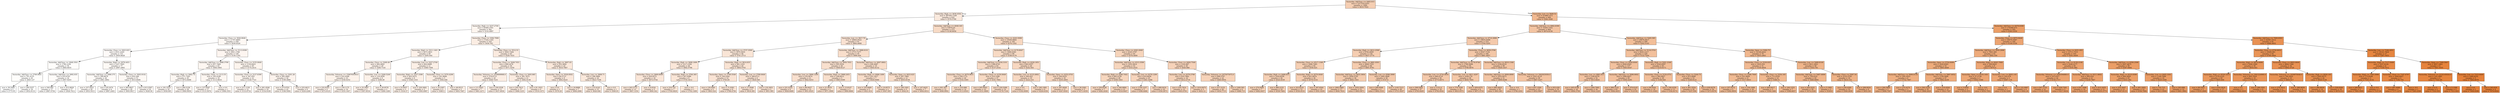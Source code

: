 digraph Tree {
node [shape=box, style="filled", color="black"] ;
graph [ranksep=equally, splines=polyline] ;
0 [label="Yesterday_AdjClose <= 4463.915\nmse = 1217532.0351\nsamples = 1484\nvalue = 4610.7022", fillcolor="#e5813963"] ;
1 [label="Yesterday_High <= 3636.4502\nmse = 287593.7169\nsamples = 635\nvalue = 3576.5766", fillcolor="#e581392b"] ;
0 -> 1 [labeldistance=2.5, labelangle=45, headlabel="True"] ;
2 [label="Yesterday_High <= 3237.2749\nmse = 45460.3761\nsamples = 362\nvalue = 3152.4997", fillcolor="#e5813914"] ;
1 -> 2 ;
3 [label="Yesterday_Close <= 3026.9648\nmse = 11767.6693\nsamples = 259\nvalue = 3039.4529", fillcolor="#e581390e"] ;
2 -> 3 ;
4 [label="Yesterday_Close <= 2925.925\nmse = 4531.2245\nsamples = 131\nvalue = 2950.8628", fillcolor="#e5813909"] ;
3 -> 4 ;
5 [label="Yesterday_AdjClose <= 2848.3501\nmse = 1786.1236\nsamples = 54\nvalue = 2884.6635", fillcolor="#e5813906"] ;
4 -> 5 ;
6 [label="Yesterday_AdjClose <= 2769.0601\nmse = 791.4153\nsamples = 20\nvalue = 2845.127", fillcolor="#e5813904"] ;
5 -> 6 ;
7 [label="mse = 36.2406\nsamples = 2\nvalue = 2775.95", fillcolor="#e5813900"] ;
6 -> 7 ;
8 [label="mse = 284.5257\nsamples = 18\nvalue = 2852.8133", fillcolor="#e5813904"] ;
6 -> 8 ;
9 [label="Yesterday_AdjClose <= 2892.835\nmse = 910.8761\nsamples = 34\nvalue = 2907.9203", fillcolor="#e5813907"] ;
5 -> 9 ;
10 [label="mse = 540.085\nsamples = 17\nvalue = 2887.0794", fillcolor="#e5813906"] ;
9 -> 10 ;
11 [label="mse = 412.9829\nsamples = 17\nvalue = 2928.7612", fillcolor="#e5813908"] ;
9 -> 11 ;
12 [label="Yesterday_High <= 2978.4451\nmse = 1227.7005\nsamples = 77\nvalue = 2997.2883", fillcolor="#e581390c"] ;
4 -> 12 ;
13 [label="Yesterday_AdjClose <= 2966.375\nmse = 399.8676\nsamples = 26\nvalue = 2961.2892", fillcolor="#e581390a"] ;
12 -> 13 ;
14 [label="mse = 237.4423\nsamples = 20\nvalue = 2953.5015", fillcolor="#e581390a"] ;
13 -> 14 ;
15 [label="mse = 65.2474\nsamples = 6\nvalue = 2987.2483", fillcolor="#e581390b"] ;
13 -> 15 ;
16 [label="Yesterday_Close <= 3003.9102\nmse = 652.248\nsamples = 51\nvalue = 3015.6408", fillcolor="#e581390d"] ;
12 -> 16 ;
17 [label="mse = 465.9927\nsamples = 29\nvalue = 3005.9917", fillcolor="#e581390c"] ;
16 -> 17 ;
18 [label="mse = 613.2587\nsamples = 22\nvalue = 3028.36", fillcolor="#e581390e"] ;
16 -> 18 ;
19 [label="Yesterday_AdjClose <= 3113.9399\nmse = 2921.1766\nsamples = 128\nvalue = 3130.1193", fillcolor="#e5813913"] ;
3 -> 19 ;
20 [label="Yesterday_AdjClose <= 3086.3799\nmse = 657.7484\nsamples = 63\nvalue = 3084.5965", fillcolor="#e5813911"] ;
19 -> 20 ;
21 [label="Yesterday_High <= 3062.74\nmse = 371.7303\nsamples = 45\nvalue = 3072.8498", fillcolor="#e5813910"] ;
20 -> 21 ;
22 [label="mse = 191.5333\nsamples = 16\nvalue = 3058.085", fillcolor="#e581390f"] ;
21 -> 22 ;
23 [label="mse = 284.5156\nsamples = 29\nvalue = 3080.9959", fillcolor="#e5813911"] ;
21 -> 23 ;
24 [label="Yesterday_Close <= 3113.55\nmse = 165.4189\nsamples = 18\nvalue = 3113.9633", fillcolor="#e5813912"] ;
20 -> 24 ;
25 [label="mse = 127.6587\nsamples = 17\nvalue = 3115.5876", fillcolor="#e5813912"] ;
24 -> 25 ;
26 [label="mse = 0.0\nsamples = 1\nvalue = 3086.3501", fillcolor="#e5813911"] ;
24 -> 26 ;
27 [label="Yesterday_Close <= 3155.0649\nmse = 1159.6423\nsamples = 65\nvalue = 3174.2414", fillcolor="#e5813916"] ;
19 -> 27 ;
28 [label="Yesterday_Close <= 3127.6399\nmse = 347.052\nsamples = 31\nvalue = 3146.7723", fillcolor="#e5813914"] ;
27 -> 28 ;
29 [label="mse = 211.1159\nsamples = 12\nvalue = 3133.8734", fillcolor="#e5813913"] ;
28 -> 29 ;
30 [label="mse = 261.4546\nsamples = 19\nvalue = 3154.9189", fillcolor="#e5813915"] ;
28 -> 30 ;
31 [label="Yesterday_Close <= 3201.26\nmse = 585.2882\nsamples = 34\nvalue = 3199.2868", fillcolor="#e5813917"] ;
27 -> 31 ;
32 [label="mse = 273.0701\nsamples = 25\nvalue = 3188.5084", fillcolor="#e5813916"] ;
31 -> 32 ;
33 [label="mse = 233.4613\nsamples = 9\nvalue = 3229.2266", fillcolor="#e5813919"] ;
31 -> 33 ;
34 [label="Yesterday_Close <= 3394.7998\nmse = 17242.1183\nsamples = 103\nvalue = 3436.763", fillcolor="#e5813924"] ;
2 -> 34 ;
35 [label="Yesterday_High <= 3311.1401\nmse = 2673.3831\nsamples = 40\nvalue = 3295.044", fillcolor="#e581391c"] ;
34 -> 35 ;
36 [label="Yesterday_Close <= 3269.49\nmse = 464.4902\nsamples = 29\nvalue = 3266.7145", fillcolor="#e581391b"] ;
35 -> 36 ;
37 [label="Yesterday_Volumne <= 1506765056.0\nmse = 222.4308\nsamples = 23\nvalue = 3258.4252", fillcolor="#e581391a"] ;
36 -> 37 ;
38 [label="mse = 232.8183\nsamples = 4\nvalue = 3273.9125", fillcolor="#e581391b"] ;
37 -> 38 ;
39 [label="mse = 159.1175\nsamples = 19\nvalue = 3255.1647", fillcolor="#e581391a"] ;
37 -> 39 ;
40 [label="Yesterday_Low <= 3269.5249\nmse = 119.3058\nsamples = 6\nvalue = 3298.49", fillcolor="#e581391c"] ;
36 -> 40 ;
41 [label="mse = 33.3087\nsamples = 3\nvalue = 3307.8534", fillcolor="#e581391d"] ;
40 -> 41 ;
42 [label="mse = 29.9578\nsamples = 3\nvalue = 3289.1266", fillcolor="#e581391c"] ;
40 -> 42 ;
43 [label="Yesterday_Low <= 3327.2749\nmse = 802.8489\nsamples = 11\nvalue = 3369.7309", fillcolor="#e5813920"] ;
35 -> 43 ;
44 [label="Yesterday_High <= 3337.3398\nmse = 403.5472\nsamples = 6\nvalue = 3349.1333", fillcolor="#e581391f"] ;
43 -> 44 ;
45 [label="mse = 53.6057\nsamples = 3\nvalue = 3334.57", fillcolor="#e581391e"] ;
44 -> 45 ;
46 [label="mse = 329.3062\nsamples = 3\nvalue = 3363.6967", fillcolor="#e5813920"] ;
44 -> 46 ;
47 [label="Yesterday_Close <= 3370.4299\nmse = 161.9646\nsamples = 5\nvalue = 3394.448", fillcolor="#e5813922"] ;
43 -> 47 ;
48 [label="mse = 10.2397\nsamples = 2\nvalue = 3380.5", fillcolor="#e5813921"] ;
47 -> 48 ;
49 [label="mse = 46.9515\nsamples = 3\nvalue = 3403.7467", fillcolor="#e5813922"] ;
47 -> 49 ;
50 [label="Yesterday_Close <= 3512.51\nmse = 5643.7264\nsamples = 63\nvalue = 3526.7433", fillcolor="#e5813929"] ;
34 -> 50 ;
51 [label="Yesterday_Close <= 3448.7451\nmse = 899.2476\nsamples = 39\nvalue = 3471.3259", fillcolor="#e5813926"] ;
50 -> 51 ;
52 [label="Yesterday_Volumne <= 1639699968.0\nmse = 378.8713\nsamples = 18\nvalue = 3446.7233", fillcolor="#e5813924"] ;
51 -> 52 ;
53 [label="mse = 111.0443\nsamples = 7\nvalue = 3461.2271", fillcolor="#e5813925"] ;
52 -> 53 ;
54 [label="mse = 330.2538\nsamples = 11\nvalue = 3437.4936", fillcolor="#e5813924"] ;
52 -> 54 ;
55 [label="Yesterday_Close <= 3493.865\nmse = 381.7672\nsamples = 21\nvalue = 3492.4138", fillcolor="#e5813927"] ;
51 -> 55 ;
56 [label="mse = 244.7613\nsamples = 17\nvalue = 3486.1235", fillcolor="#e5813927"] ;
55 -> 56 ;
57 [label="mse = 81.1923\nsamples = 4\nvalue = 3519.1475", fillcolor="#e5813928"] ;
55 -> 57 ;
58 [label="Yesterday_High <= 3607.03\nmse = 253.3692\nsamples = 24\nvalue = 3616.7967", fillcolor="#e581392e"] ;
50 -> 58 ;
59 [label="Yesterday_Open <= 3529.9502\nmse = 94.5713\nsamples = 8\nvalue = 3602.9225", fillcolor="#e581392d"] ;
58 -> 59 ;
60 [label="mse = 0.0\nsamples = 1\nvalue = 3579.29", fillcolor="#e581392c"] ;
59 -> 60 ;
61 [label="mse = 16.8988\nsamples = 7\nvalue = 3606.2986", fillcolor="#e581392d"] ;
59 -> 61 ;
62 [label="Yesterday_Low <= 3606.71\nmse = 188.3984\nsamples = 16\nvalue = 3623.7338", fillcolor="#e581392e"] ;
58 -> 62 ;
63 [label="mse = 115.4143\nsamples = 15\nvalue = 3626.046", fillcolor="#e581392e"] ;
62 -> 63 ;
64 [label="mse = 0.0\nsamples = 1\nvalue = 3589.05", fillcolor="#e581392c"] ;
62 -> 64 ;
65 [label="Yesterday_AdjClose <= 4048.345\nmse = 53979.45\nsamples = 273\nvalue = 4138.9058", fillcolor="#e581394a"] ;
1 -> 65 ;
66 [label="Yesterday_Low <= 3817.79\nmse = 18864.9522\nsamples = 91\nvalue = 3864.4688", fillcolor="#e581393b"] ;
65 -> 66 ;
67 [label="Yesterday_AdjClose <= 3737.3599\nmse = 3970.5835\nsamples = 46\nvalue = 3741.2713", fillcolor="#e5813934"] ;
66 -> 67 ;
68 [label="Yesterday_High <= 3698.1699\nmse = 1217.1358\nsamples = 26\nvalue = 3692.5796", fillcolor="#e5813932"] ;
67 -> 68 ;
69 [label="Yesterday_Close <= 3669.6099\nmse = 429.9572\nsamples = 18\nvalue = 3673.5744", fillcolor="#e5813931"] ;
68 -> 69 ;
70 [label="mse = 443.2712\nsamples = 13\nvalue = 3667.1254", fillcolor="#e5813930"] ;
69 -> 70 ;
71 [label="mse = 6.0534\nsamples = 5\nvalue = 3690.342", fillcolor="#e5813932"] ;
69 -> 71 ;
72 [label="Yesterday_High <= 3764.365\nmse = 347.0388\nsamples = 8\nvalue = 3735.3412", fillcolor="#e5813934"] ;
68 -> 72 ;
73 [label="mse = 216.752\nsamples = 7\nvalue = 3740.0829", fillcolor="#e5813934"] ;
72 -> 73 ;
74 [label="mse = -0.0\nsamples = 1\nvalue = 3702.1499", fillcolor="#e5813932"] ;
72 -> 74 ;
75 [label="Yesterday_High <= 3814.635\nmse = 461.1333\nsamples = 20\nvalue = 3804.5705", fillcolor="#e5813938"] ;
67 -> 75 ;
76 [label="Yesterday_Open <= 3760.5549\nmse = 144.2342\nsamples = 14\nvalue = 3793.85", fillcolor="#e5813937"] ;
75 -> 76 ;
77 [label="mse = 130.4091\nsamples = 5\nvalue = 3803.524", fillcolor="#e5813938"] ;
76 -> 77 ;
78 [label="mse = 71.0381\nsamples = 9\nvalue = 3788.4756", fillcolor="#e5813937"] ;
76 -> 78 ;
79 [label="Yesterday_Low <= 3789.0649\nmse = 306.6711\nsamples = 6\nvalue = 3829.585", fillcolor="#e5813939"] ;
75 -> 79 ;
80 [label="mse = 17.5046\nsamples = 4\nvalue = 3818.385", fillcolor="#e5813939"] ;
79 -> 80 ;
81 [label="mse = 132.3651\nsamples = 2\nvalue = 3851.985", fillcolor="#e581393a"] ;
79 -> 81 ;
82 [label="Yesterday_AdjClose <= 3988.8101\nmse = 2715.7277\nsamples = 45\nvalue = 3990.404", fillcolor="#e5813942"] ;
66 -> 82 ;
83 [label="Yesterday_AdjClose <= 3950.7051\nmse = 505.5554\nsamples = 26\nvalue = 3949.9127", fillcolor="#e5813940"] ;
82 -> 83 ;
84 [label="Yesterday_Low <= 3906.1299\nmse = 276.5674\nsamples = 21\nvalue = 3942.0253", fillcolor="#e581393f"] ;
83 -> 84 ;
85 [label="mse = 231.4192\nsamples = 9\nvalue = 3928.9489", fillcolor="#e581393f"] ;
84 -> 85 ;
86 [label="mse = 86.0027\nsamples = 12\nvalue = 3951.8325", fillcolor="#e5813940"] ;
84 -> 86 ;
87 [label="Yesterday_High <= 3968.2451\nmse = 108.6012\nsamples = 5\nvalue = 3983.0399", fillcolor="#e5813941"] ;
83 -> 87 ;
88 [label="mse = 21.0678\nsamples = 2\nvalue = 3971.2999", fillcolor="#e5813941"] ;
87 -> 88 ;
89 [label="mse = 13.8147\nsamples = 3\nvalue = 3990.8666", fillcolor="#e5813942"] ;
87 -> 89 ;
90 [label="Yesterday_AdjClose <= 4007.6802\nmse = 426.4087\nsamples = 19\nvalue = 4045.8132", fillcolor="#e5813945"] ;
82 -> 90 ;
91 [label="Yesterday_High <= 4066.1499\nmse = 251.1917\nsamples = 7\nvalue = 4029.0086", fillcolor="#e5813944"] ;
90 -> 91 ;
92 [label="mse = 155.9469\nsamples = 5\nvalue = 4021.614", fillcolor="#e5813944"] ;
91 -> 92 ;
93 [label="mse = 10.8573\nsamples = 2\nvalue = 4047.495", fillcolor="#e5813945"] ;
91 -> 93 ;
94 [label="Yesterday_Open <= 4023.625\nmse = 267.7962\nsamples = 12\nvalue = 4055.6158", fillcolor="#e5813945"] ;
90 -> 94 ;
95 [label="mse = 160.1001\nsamples = 5\nvalue = 4042.91", fillcolor="#e5813945"] ;
94 -> 95 ;
96 [label="mse = 147.0425\nsamples = 7\nvalue = 4064.6914", fillcolor="#e5813946"] ;
94 -> 96 ;
97 [label="Yesterday_Close <= 4243.5098\nmse = 15049.9664\nsamples = 182\nvalue = 4276.1242", fillcolor="#e5813951"] ;
65 -> 97 ;
98 [label="Yesterday_AdjClose <= 4179.8047\nmse = 3468.6383\nsamples = 89\nvalue = 4168.0179", fillcolor="#e581394b"] ;
97 -> 98 ;
99 [label="Yesterday_AdjClose <= 4104.3101\nmse = 1386.6741\nsamples = 63\nvalue = 4137.2532", fillcolor="#e581394a"] ;
98 -> 99 ;
100 [label="Yesterday_Close <= 4070.9651\nmse = 558.1772\nsamples = 26\nvalue = 4102.3365", fillcolor="#e5813948"] ;
99 -> 100 ;
101 [label="mse = 601.407\nsamples = 12\nvalue = 4088.8992", fillcolor="#e5813947"] ;
100 -> 101 ;
102 [label="mse = 233.696\nsamples = 14\nvalue = 4113.8543", fillcolor="#e5813949"] ;
100 -> 102 ;
103 [label="Yesterday_Close <= 4150.0649\nmse = 510.1296\nsamples = 37\nvalue = 4161.7892", fillcolor="#e581394b"] ;
99 -> 103 ;
104 [label="mse = 405.9043\nsamples = 23\nvalue = 4151.4869", fillcolor="#e581394b"] ;
103 -> 104 ;
105 [label="mse = 220.5289\nsamples = 14\nvalue = 4178.7144", fillcolor="#e581394c"] ;
103 -> 105 ;
106 [label="Yesterday_High <= 4226.1851\nmse = 663.0557\nsamples = 26\nvalue = 4242.563", fillcolor="#e5813950"] ;
98 -> 106 ;
107 [label="Yesterday_Low <= 4123.4902\nmse = 500.422\nsamples = 10\nvalue = 4222.233", fillcolor="#e581394e"] ;
106 -> 107 ;
108 [label="mse = 0.0\nsamples = 1\nvalue = 4182.6099", fillcolor="#e581394c"] ;
107 -> 108 ;
109 [label="mse = 362.1981\nsamples = 9\nvalue = 4226.6356", fillcolor="#e581394f"] ;
107 -> 109 ;
110 [label="Yesterday_Open <= 4252.0703\nmse = 344.9333\nsamples = 16\nvalue = 4255.2693", fillcolor="#e5813950"] ;
106 -> 110 ;
111 [label="mse = 307.0026\nsamples = 11\nvalue = 4247.8345", fillcolor="#e5813950"] ;
110 -> 111 ;
112 [label="mse = 39.2362\nsamples = 5\nvalue = 4271.6259", fillcolor="#e5813951"] ;
110 -> 112 ;
113 [label="Yesterday_Close <= 4363.2949\nmse = 4245.5797\nsamples = 93\nvalue = 4379.5809", fillcolor="#e5813957"] ;
97 -> 113 ;
114 [label="Yesterday_AdjClose <= 4313.3599\nmse = 1453.5814\nsamples = 53\nvalue = 4333.2525", fillcolor="#e5813954"] ;
113 -> 114 ;
115 [label="Yesterday_High <= 4280.7402\nmse = 695.2159\nsamples = 28\nvalue = 4308.1843", fillcolor="#e5813953"] ;
114 -> 115 ;
116 [label="mse = 239.8536\nsamples = 7\nvalue = 4282.2028", fillcolor="#e5813952"] ;
115 -> 116 ;
117 [label="mse = 546.9884\nsamples = 21\nvalue = 4316.8447", fillcolor="#e5813954"] ;
115 -> 117 ;
118 [label="Yesterday_Low <= 4279.1299\nmse = 810.8438\nsamples = 25\nvalue = 4361.3288", fillcolor="#e5813956"] ;
114 -> 118 ;
119 [label="mse = 1759.1237\nsamples = 3\nvalue = 4398.4466", fillcolor="#e5813958"] ;
118 -> 119 ;
120 [label="mse = 468.0416\nsamples = 22\nvalue = 4356.2673", fillcolor="#e5813956"] ;
118 -> 120 ;
121 [label="Yesterday_Close <= 4404.7549\nmse = 1332.967\nsamples = 40\nvalue = 4440.966", fillcolor="#e581395a"] ;
113 -> 121 ;
122 [label="Yesterday_Low <= 4379.2798\nmse = 910.7962\nsamples = 16\nvalue = 4412.2719", fillcolor="#e5813959"] ;
121 -> 122 ;
123 [label="mse = 435.7914\nsamples = 13\nvalue = 4403.0761", fillcolor="#e5813958"] ;
122 -> 123 ;
124 [label="mse = 1014.8472\nsamples = 3\nvalue = 4452.12", fillcolor="#e581395b"] ;
122 -> 124 ;
125 [label="Yesterday_Volumne <= 2075075072.0\nmse = 699.5767\nsamples = 24\nvalue = 4460.0954", fillcolor="#e581395b"] ;
121 -> 125 ;
126 [label="mse = 417.3153\nsamples = 20\nvalue = 4454.7715", fillcolor="#e581395b"] ;
125 -> 126 ;
127 [label="mse = 1260.563\nsamples = 4\nvalue = 4486.715", fillcolor="#e581395d"] ;
125 -> 127 ;
128 [label="Yesterday_Low <= 5648.52\nmse = 514967.073\nsamples = 849\nvalue = 5384.1648", fillcolor="#e581398d"] ;
0 -> 128 [labeldistance=2.5, labelangle=-45, headlabel="False"] ;
129 [label="Yesterday_AdjClose <= 4962.6396\nmse = 72445.7352\nsamples = 604\nvalue = 4974.8156", fillcolor="#e5813977"] ;
128 -> 129 ;
130 [label="Yesterday_AdjClose <= 4710.3896\nmse = 19835.6498\nsamples = 314\nvalue = 4764.5205", fillcolor="#e581396c"] ;
129 -> 130 ;
131 [label="Yesterday_High <= 4612.2598\nmse = 6782.8095\nsamples = 130\nvalue = 4627.2774", fillcolor="#e5813964"] ;
130 -> 131 ;
132 [label="Yesterday_Close <= 4517.1348\nmse = 1696.7283\nsamples = 62\nvalue = 4556.425", fillcolor="#e5813961"] ;
131 -> 132 ;
133 [label="Yesterday_High <= 4488.835\nmse = 1424.8558\nsamples = 26\nvalue = 4524.4539", fillcolor="#e581395f"] ;
132 -> 133 ;
134 [label="mse = 274.0486\nsamples = 7\nvalue = 4482.9457", fillcolor="#e581395d"] ;
133 -> 134 ;
135 [label="mse = 980.2153\nsamples = 19\nvalue = 4539.7464", fillcolor="#e5813960"] ;
133 -> 135 ;
136 [label="Yesterday_High <= 4570.0049\nmse = 621.6974\nsamples = 36\nvalue = 4579.5153", fillcolor="#e5813962"] ;
132 -> 136 ;
137 [label="mse = 323.6218\nsamples = 13\nvalue = 4558.4516", fillcolor="#e5813961"] ;
136 -> 137 ;
138 [label="mse = 397.6564\nsamples = 23\nvalue = 4591.4209", fillcolor="#e5813962"] ;
136 -> 138 ;
139 [label="Yesterday_Close <= 4661.8301\nmse = 2669.7555\nsamples = 68\nvalue = 4691.8781", fillcolor="#e5813968"] ;
131 -> 139 ;
140 [label="Yesterday_AdjClose <= 4625.3604\nmse = 1856.5705\nsamples = 38\nvalue = 4664.1503", fillcolor="#e5813966"] ;
139 -> 140 ;
141 [label="mse = 1862.0985\nsamples = 17\nvalue = 4640.7824", fillcolor="#e5813965"] ;
140 -> 141 ;
142 [label="mse = 1052.2004\nsamples = 21\nvalue = 4683.0671", fillcolor="#e5813967"] ;
140 -> 142 ;
143 [label="Yesterday_Low <= 4566.3999\nmse = 1492.3846\nsamples = 30\nvalue = 4727.0", fillcolor="#e581396a"] ;
139 -> 143 ;
144 [label="mse = 268.9568\nsamples = 2\nvalue = 4802.3101", fillcolor="#e581396e"] ;
143 -> 144 ;
145 [label="mse = 1145.7213\nsamples = 28\nvalue = 4721.6207", fillcolor="#e5813969"] ;
143 -> 145 ;
146 [label="Yesterday_Close <= 4839.3799\nmse = 6347.7134\nsamples = 184\nvalue = 4861.4857", fillcolor="#e5813971"] ;
130 -> 146 ;
147 [label="Yesterday_AdjClose <= 4776.9746\nmse = 1768.5698\nsamples = 94\nvalue = 4796.6876", fillcolor="#e581396e"] ;
146 -> 147 ;
148 [label="Yesterday_Low <= 4734.4854\nmse = 946.4719\nsamples = 56\nvalue = 4773.6073", fillcolor="#e581396c"] ;
147 -> 148 ;
149 [label="mse = 569.5492\nsamples = 37\nvalue = 4763.8265", fillcolor="#e581396c"] ;
148 -> 149 ;
150 [label="mse = 1131.4\nsamples = 19\nvalue = 4792.6542", fillcolor="#e581396d"] ;
148 -> 150 ;
151 [label="Yesterday_Low <= 4811.4297\nmse = 1038.176\nsamples = 38\nvalue = 4830.7005", fillcolor="#e581396f"] ;
147 -> 151 ;
152 [label="mse = 774.7538\nsamples = 32\nvalue = 4823.0372", fillcolor="#e581396f"] ;
151 -> 152 ;
153 [label="mse = 459.4375\nsamples = 6\nvalue = 4871.5716", fillcolor="#e5813972"] ;
151 -> 153 ;
154 [label="Yesterday_AdjClose <= 4910.1348\nmse = 2164.6519\nsamples = 90\nvalue = 4929.1637", fillcolor="#e5813975"] ;
146 -> 154 ;
155 [label="Yesterday_AdjClose <= 4909.8999\nmse = 1053.0473\nsamples = 51\nvalue = 4899.8288", fillcolor="#e5813973"] ;
154 -> 155 ;
156 [label="mse = 863.4923\nsamples = 50\nvalue = 4901.861", fillcolor="#e5813973"] ;
155 -> 156 ;
157 [label="mse = -0.0\nsamples = 1\nvalue = 4798.2202", fillcolor="#e581396e"] ;
155 -> 157 ;
158 [label="Yesterday_Volumne <= 1842925056.0\nmse = 1021.4119\nsamples = 39\nvalue = 4967.5247", fillcolor="#e5813977"] ;
154 -> 158 ;
159 [label="mse = 637.1509\nsamples = 23\nvalue = 4952.9887", fillcolor="#e5813976"] ;
158 -> 159 ;
160 [label="mse = 833.438\nsamples = 16\nvalue = 4988.42", fillcolor="#e5813978"] ;
158 -> 160 ;
161 [label="Yesterday_AdjClose <= 5265.585\nmse = 29678.9817\nsamples = 290\nvalue = 5202.5145", fillcolor="#e5813984"] ;
129 -> 161 ;
162 [label="Yesterday_AdjClose <= 5116.5703\nmse = 8243.1217\nsamples = 220\nvalue = 5122.7204", fillcolor="#e581397f"] ;
161 -> 162 ;
163 [label="Yesterday_Close <= 5028.0049\nmse = 2640.0543\nsamples = 137\nvalue = 5063.8347", fillcolor="#e581397c"] ;
162 -> 163 ;
164 [label="Yesterday_Low <= 4961.835\nmse = 1180.8376\nsamples = 52\nvalue = 5013.8241", fillcolor="#e5813979"] ;
163 -> 164 ;
165 [label="mse = 405.6798\nsamples = 18\nvalue = 4994.3706", fillcolor="#e5813978"] ;
164 -> 165 ;
166 [label="mse = 1284.7993\nsamples = 34\nvalue = 5024.1229", fillcolor="#e581397a"] ;
164 -> 166 ;
167 [label="Yesterday_AdjClose <= 5096.6602\nmse = 1066.6457\nsamples = 85\nvalue = 5094.4295", fillcolor="#e581397e"] ;
163 -> 167 ;
168 [label="mse = 886.5143\nsamples = 63\nvalue = 5084.4455", fillcolor="#e581397d"] ;
167 -> 168 ;
169 [label="mse = 479.6145\nsamples = 22\nvalue = 5123.02", fillcolor="#e581397f"] ;
167 -> 169 ;
170 [label="Yesterday_High <= 5201.2349\nmse = 2320.8597\nsamples = 83\nvalue = 5219.9171", fillcolor="#e5813985"] ;
162 -> 170 ;
171 [label="Yesterday_Close <= 5154.4751\nmse = 582.0827\nsamples = 30\nvalue = 5166.926", fillcolor="#e5813982"] ;
170 -> 171 ;
172 [label="mse = 99.9304\nsamples = 19\nvalue = 5151.9363", fillcolor="#e5813981"] ;
171 -> 172 ;
173 [label="mse = 356.4339\nsamples = 11\nvalue = 5192.8172", fillcolor="#e5813983"] ;
171 -> 173 ;
174 [label="Yesterday_Close <= 5240.75\nmse = 815.9086\nsamples = 53\nvalue = 5249.9121", fillcolor="#e5813986"] ;
170 -> 174 ;
175 [label="mse = 461.5554\nsamples = 35\nvalue = 5237.556", fillcolor="#e5813985"] ;
174 -> 175 ;
176 [label="mse = 630.8279\nsamples = 18\nvalue = 5273.9378", fillcolor="#e5813987"] ;
174 -> 176 ;
177 [label="Yesterday_Open <= 5392.75\nmse = 14146.4422\nsamples = 70\nvalue = 5453.2963", fillcolor="#e5813991"] ;
161 -> 177 ;
178 [label="Yesterday_Close <= 5330.835\nmse = 1635.552\nsamples = 31\nvalue = 5339.4858", fillcolor="#e581398b"] ;
177 -> 178 ;
179 [label="Yesterday_Close <= 5286.7949\nmse = 521.0826\nsamples = 21\nvalue = 5317.0933", fillcolor="#e581398a"] ;
178 -> 179 ;
180 [label="mse = 357.0572\nsamples = 5\nvalue = 5292.9959", fillcolor="#e5813988"] ;
179 -> 180 ;
181 [label="mse = 334.1689\nsamples = 16\nvalue = 5324.6237", fillcolor="#e581398a"] ;
179 -> 181 ;
182 [label="Yesterday_Close <= 5354.165\nmse = 711.6763\nsamples = 10\nvalue = 5386.51", fillcolor="#e581398e"] ;
178 -> 182 ;
183 [label="mse = 840.0417\nsamples = 3\nvalue = 5358.1466", fillcolor="#e581398c"] ;
182 -> 183 ;
184 [label="mse = 164.1253\nsamples = 7\nvalue = 5398.6657", fillcolor="#e581398e"] ;
182 -> 184 ;
185 [label="Yesterday_Low <= 5489.8149\nmse = 5611.2921\nsamples = 39\nvalue = 5543.761", fillcolor="#e5813996"] ;
177 -> 185 ;
186 [label="Yesterday_AdjClose <= 5487.6899\nmse = 759.4141\nsamples = 20\nvalue = 5480.6895", fillcolor="#e5813993"] ;
185 -> 186 ;
187 [label="mse = 426.3225\nsamples = 18\nvalue = 5474.2328", fillcolor="#e5813992"] ;
186 -> 187 ;
188 [label="mse = 5.1985\nsamples = 2\nvalue = 5538.8", fillcolor="#e5813996"] ;
186 -> 188 ;
189 [label="Yesterday_Close <= 5587.54\nmse = 2123.3795\nsamples = 19\nvalue = 5610.152", fillcolor="#e581399a"] ;
185 -> 189 ;
190 [label="mse = 239.4269\nsamples = 10\nvalue = 5569.2839", fillcolor="#e5813997"] ;
189 -> 190 ;
191 [label="mse = 298.9034\nsamples = 9\nvalue = 5655.561", fillcolor="#e581399c"] ;
189 -> 191 ;
192 [label="Yesterday_AdjClose <= 6478.6396\nmse = 174388.073\nsamples = 245\nvalue = 6393.3359", fillcolor="#e58139c4"] ;
128 -> 192 ;
193 [label="Yesterday_Close <= 6073.9448\nmse = 50070.5087\nsamples = 164\nvalue = 6149.5336", fillcolor="#e58139b7"] ;
192 -> 193 ;
194 [label="Yesterday_AdjClose <= 5950.2998\nmse = 7843.385\nsamples = 61\nvalue = 5892.359", fillcolor="#e58139a9"] ;
193 -> 194 ;
195 [label="Yesterday_Open <= 5754.8496\nmse = 3429.8393\nsamples = 53\nvalue = 5865.4849", fillcolor="#e58139a8"] ;
194 -> 195 ;
196 [label="Yesterday_AdjClose <= 5698.8154\nmse = 1361.6521\nsamples = 6\nvalue = 5732.7967", fillcolor="#e58139a0"] ;
195 -> 196 ;
197 [label="mse = 264.5884\nsamples = 3\nvalue = 5699.7567", fillcolor="#e581399f"] ;
196 -> 197 ;
198 [label="mse = 275.4274\nsamples = 3\nvalue = 5765.8368", fillcolor="#e58139a2"] ;
196 -> 198 ;
199 [label="Yesterday_AdjClose <= 5887.8052\nmse = 1159.3406\nsamples = 47\nvalue = 5882.4239", fillcolor="#e58139a8"] ;
195 -> 199 ;
200 [label="mse = 593.3105\nsamples = 35\nvalue = 5868.2629", fillcolor="#e58139a8"] ;
199 -> 200 ;
201 [label="mse = 519.4504\nsamples = 12\nvalue = 5923.7267", fillcolor="#e58139ab"] ;
199 -> 201 ;
202 [label="Yesterday_High <= 6045.7949\nmse = 599.8425\nsamples = 8\nvalue = 6070.4", fillcolor="#e58139b3"] ;
194 -> 202 ;
203 [label="Yesterday_Open <= 6016.1401\nmse = 37.2736\nsamples = 3\nvalue = 6042.5368", fillcolor="#e58139b1"] ;
202 -> 203 ;
204 [label="mse = 5.9295\nsamples = 2\nvalue = 6038.4551", fillcolor="#e58139b1"] ;
203 -> 204 ;
205 [label="mse = -0.0\nsamples = 1\nvalue = 6050.7002", fillcolor="#e58139b2"] ;
203 -> 205 ;
206 [label="Yesterday_Low <= 6003.145\nmse = 192.078\nsamples = 5\nvalue = 6087.118", fillcolor="#e58139b4"] ;
202 -> 206 ;
207 [label="mse = 0.0\nsamples = 1\nvalue = 6106.5498", fillcolor="#e58139b5"] ;
206 -> 207 ;
208 [label="mse = 122.0987\nsamples = 4\nvalue = 6082.26", fillcolor="#e58139b3"] ;
206 -> 208 ;
209 [label="Yesterday_Close <= 6251.855\nmse = 12711.7515\nsamples = 103\nvalue = 6301.8409", fillcolor="#e58139bf"] ;
193 -> 209 ;
210 [label="Yesterday_Low <= 6139.2148\nmse = 3249.2177\nsamples = 45\nvalue = 6191.992", fillcolor="#e58139b9"] ;
209 -> 210 ;
211 [label="Yesterday_Volumne <= 2494394880.0\nmse = 1473.917\nsamples = 24\nvalue = 6150.1717", fillcolor="#e58139b7"] ;
210 -> 211 ;
212 [label="mse = 847.2753\nsamples = 21\nvalue = 6140.5043", fillcolor="#e58139b6"] ;
211 -> 212 ;
213 [label="mse = 626.7361\nsamples = 3\nvalue = 6217.8434", fillcolor="#e58139bb"] ;
211 -> 213 ;
214 [label="Yesterday_AdjClose <= 6211.6602\nmse = 995.016\nsamples = 21\nvalue = 6239.7867", fillcolor="#e58139bc"] ;
210 -> 214 ;
215 [label="mse = 631.1696\nsamples = 10\nvalue = 6222.637", fillcolor="#e58139bb"] ;
214 -> 215 ;
216 [label="mse = 815.3455\nsamples = 11\nvalue = 6255.3773", fillcolor="#e58139bd"] ;
214 -> 216 ;
217 [label="Yesterday_AdjClose <= 6356.2598\nmse = 3427.4875\nsamples = 58\nvalue = 6387.0684", fillcolor="#e58139c4"] ;
209 -> 217 ;
218 [label="Yesterday_High <= 6310.9399\nmse = 964.2829\nsamples = 25\nvalue = 6331.282", fillcolor="#e58139c1"] ;
217 -> 218 ;
219 [label="mse = 253.3047\nsamples = 13\nvalue = 6307.8115", fillcolor="#e58139bf"] ;
218 -> 219 ;
220 [label="mse = 491.2402\nsamples = 12\nvalue = 6356.7084", fillcolor="#e58139c2"] ;
218 -> 220 ;
221 [label="Yesterday_Low <= 6405.3301\nmse = 1149.7696\nsamples = 33\nvalue = 6429.3308", fillcolor="#e58139c6"] ;
217 -> 221 ;
222 [label="mse = 732.715\nsamples = 21\nvalue = 6411.0066", fillcolor="#e58139c5"] ;
221 -> 222 ;
223 [label="mse = 263.688\nsamples = 12\nvalue = 6461.3982", fillcolor="#e58139c8"] ;
221 -> 223 ;
224 [label="Yesterday_AdjClose <= 7000.8301\nmse = 62081.0312\nsamples = 81\nvalue = 6886.9602", fillcolor="#e58139df"] ;
192 -> 224 ;
225 [label="Yesterday_Close <= 6759.9053\nmse = 19480.981\nsamples = 64\nvalue = 6780.4964", fillcolor="#e58139d9"] ;
224 -> 225 ;
226 [label="Yesterday_High <= 6674.8496\nmse = 5946.3589\nsamples = 30\nvalue = 6654.043", fillcolor="#e58139d2"] ;
225 -> 226 ;
227 [label="Yesterday_High <= 6539.3203\nmse = 1578.2125\nsamples = 20\nvalue = 6605.606", fillcolor="#e58139d0"] ;
226 -> 227 ;
228 [label="mse = 66.5201\nsamples = 3\nvalue = 6535.2868", fillcolor="#e58139cc"] ;
227 -> 228 ;
229 [label="mse = 818.3819\nsamples = 17\nvalue = 6618.0153", fillcolor="#e58139d0"] ;
227 -> 229 ;
230 [label="Yesterday_Volumne <= 1941224960.0\nmse = 605.7916\nsamples = 10\nvalue = 6750.917", fillcolor="#e58139d8"] ;
226 -> 230 ;
231 [label="mse = 0.0\nsamples = 1\nvalue = 6806.6699", fillcolor="#e58139db"] ;
230 -> 231 ;
232 [label="mse = 289.3501\nsamples = 9\nvalue = 6744.7222", fillcolor="#e58139d7"] ;
230 -> 232 ;
233 [label="Yesterday_Close <= 6803.0649\nmse = 4864.7386\nsamples = 34\nvalue = 6892.0729", fillcolor="#e58139df"] ;
225 -> 233 ;
234 [label="Yesterday_Volumne <= 1939970048.0\nmse = 794.3932\nsamples = 10\nvalue = 6804.617", fillcolor="#e58139da"] ;
233 -> 234 ;
235 [label="mse = 278.3912\nsamples = 2\nvalue = 6845.9751", fillcolor="#e58139dd"] ;
234 -> 235 ;
236 [label="mse = 388.8659\nsamples = 8\nvalue = 6794.2775", fillcolor="#e58139da"] ;
234 -> 236 ;
237 [label="Yesterday_High <= 6928.165\nmse = 2045.9575\nsamples = 24\nvalue = 6928.5129", fillcolor="#e58139e1"] ;
233 -> 237 ;
238 [label="mse = 366.8939\nsamples = 14\nvalue = 6894.585", fillcolor="#e58139df"] ;
237 -> 238 ;
239 [label="mse = 528.9384\nsamples = 10\nvalue = 6976.012", fillcolor="#e58139e4"] ;
237 -> 239 ;
240 [label="Yesterday_Low <= 7184.2051\nmse = 19141.7824\nsamples = 17\nvalue = 7287.7653", fillcolor="#e58139f5"] ;
224 -> 240 ;
241 [label="Yesterday_High <= 7117.5449\nmse = 3357.6124\nsamples = 8\nvalue = 7159.7512", fillcolor="#e58139ee"] ;
240 -> 241 ;
242 [label="Yesterday_High <= 7083.5996\nmse = 773.8348\nsamples = 3\nvalue = 7101.4132", fillcolor="#e58139eb"] ;
241 -> 242 ;
243 [label="mse = 208.8011\nsamples = 2\nvalue = 7083.5999", fillcolor="#e58139ea"] ;
242 -> 243 ;
244 [label="mse = 0.0\nsamples = 1\nvalue = 7137.04", fillcolor="#e58139ec"] ;
242 -> 244 ;
245 [label="Yesterday_Close <= 7187.6797\nmse = 1640.6927\nsamples = 5\nvalue = 7194.754", fillcolor="#e58139f0"] ;
241 -> 245 ;
246 [label="mse = 497.4089\nsamples = 4\nvalue = 7177.1276", fillcolor="#e58139ef"] ;
245 -> 246 ;
247 [label="mse = -0.0\nsamples = 1\nvalue = 7265.2598", fillcolor="#e58139f3"] ;
245 -> 247 ;
248 [label="Yesterday_Open <= 7309.5947\nmse = 5657.1863\nsamples = 9\nvalue = 7401.5555", fillcolor="#e58139fb"] ;
240 -> 248 ;
249 [label="Yesterday_Volumne <= 2132145024.0\nmse = 125.1885\nsamples = 4\nvalue = 7322.49", fillcolor="#e58139f7"] ;
248 -> 249 ;
250 [label="mse = 9.15\nsamples = 2\nvalue = 7333.355", fillcolor="#e58139f7"] ;
249 -> 250 ;
251 [label="mse = 5.1308\nsamples = 2\nvalue = 7311.625", fillcolor="#e58139f6"] ;
249 -> 251 ;
252 [label="Yesterday_Low <= 7315.0449\nmse = 1080.8332\nsamples = 5\nvalue = 7464.8079", fillcolor="#e58139fe"] ;
248 -> 252 ;
253 [label="mse = 0.0\nsamples = 1\nvalue = 7408.0298", fillcolor="#e58139fb"] ;
252 -> 253 ;
254 [label="mse = 343.618\nsamples = 4\nvalue = 7479.0024", fillcolor="#e58139ff"] ;
252 -> 254 ;
{rank=same ; 0} ;
{rank=same ; 1; 128} ;
{rank=same ; 2; 65; 129; 192} ;
{rank=same ; 3; 34; 66; 97; 130; 161; 193; 224} ;
{rank=same ; 4; 19; 35; 50; 67; 82; 98; 113; 131; 146; 162; 177; 194; 209; 225; 240} ;
{rank=same ; 5; 12; 20; 27; 36; 43; 51; 58; 68; 75; 83; 90; 99; 106; 114; 121; 132; 139; 147; 154; 163; 170; 178; 185; 195; 202; 210; 217; 226; 233; 241; 248} ;
{rank=same ; 6; 9; 13; 16; 21; 24; 28; 31; 37; 40; 44; 47; 52; 55; 59; 62; 69; 72; 76; 79; 84; 87; 91; 94; 100; 103; 107; 110; 115; 118; 122; 125; 133; 136; 140; 143; 148; 151; 155; 158; 164; 167; 171; 174; 179; 182; 186; 189; 196; 199; 203; 206; 211; 214; 218; 221; 227; 230; 234; 237; 242; 245; 249; 252} ;
{rank=same ; 7; 8; 10; 11; 14; 15; 17; 18; 22; 23; 25; 26; 29; 30; 32; 33; 38; 39; 41; 42; 45; 46; 48; 49; 53; 54; 56; 57; 60; 61; 63; 64; 70; 71; 73; 74; 77; 78; 80; 81; 85; 86; 88; 89; 92; 93; 95; 96; 101; 102; 104; 105; 108; 109; 111; 112; 116; 117; 119; 120; 123; 124; 126; 127; 134; 135; 137; 138; 141; 142; 144; 145; 149; 150; 152; 153; 156; 157; 159; 160; 165; 166; 168; 169; 172; 173; 175; 176; 180; 181; 183; 184; 187; 188; 190; 191; 197; 198; 200; 201; 204; 205; 207; 208; 212; 213; 215; 216; 219; 220; 222; 223; 228; 229; 231; 232; 235; 236; 238; 239; 243; 244; 246; 247; 250; 251; 253; 254} ;
}